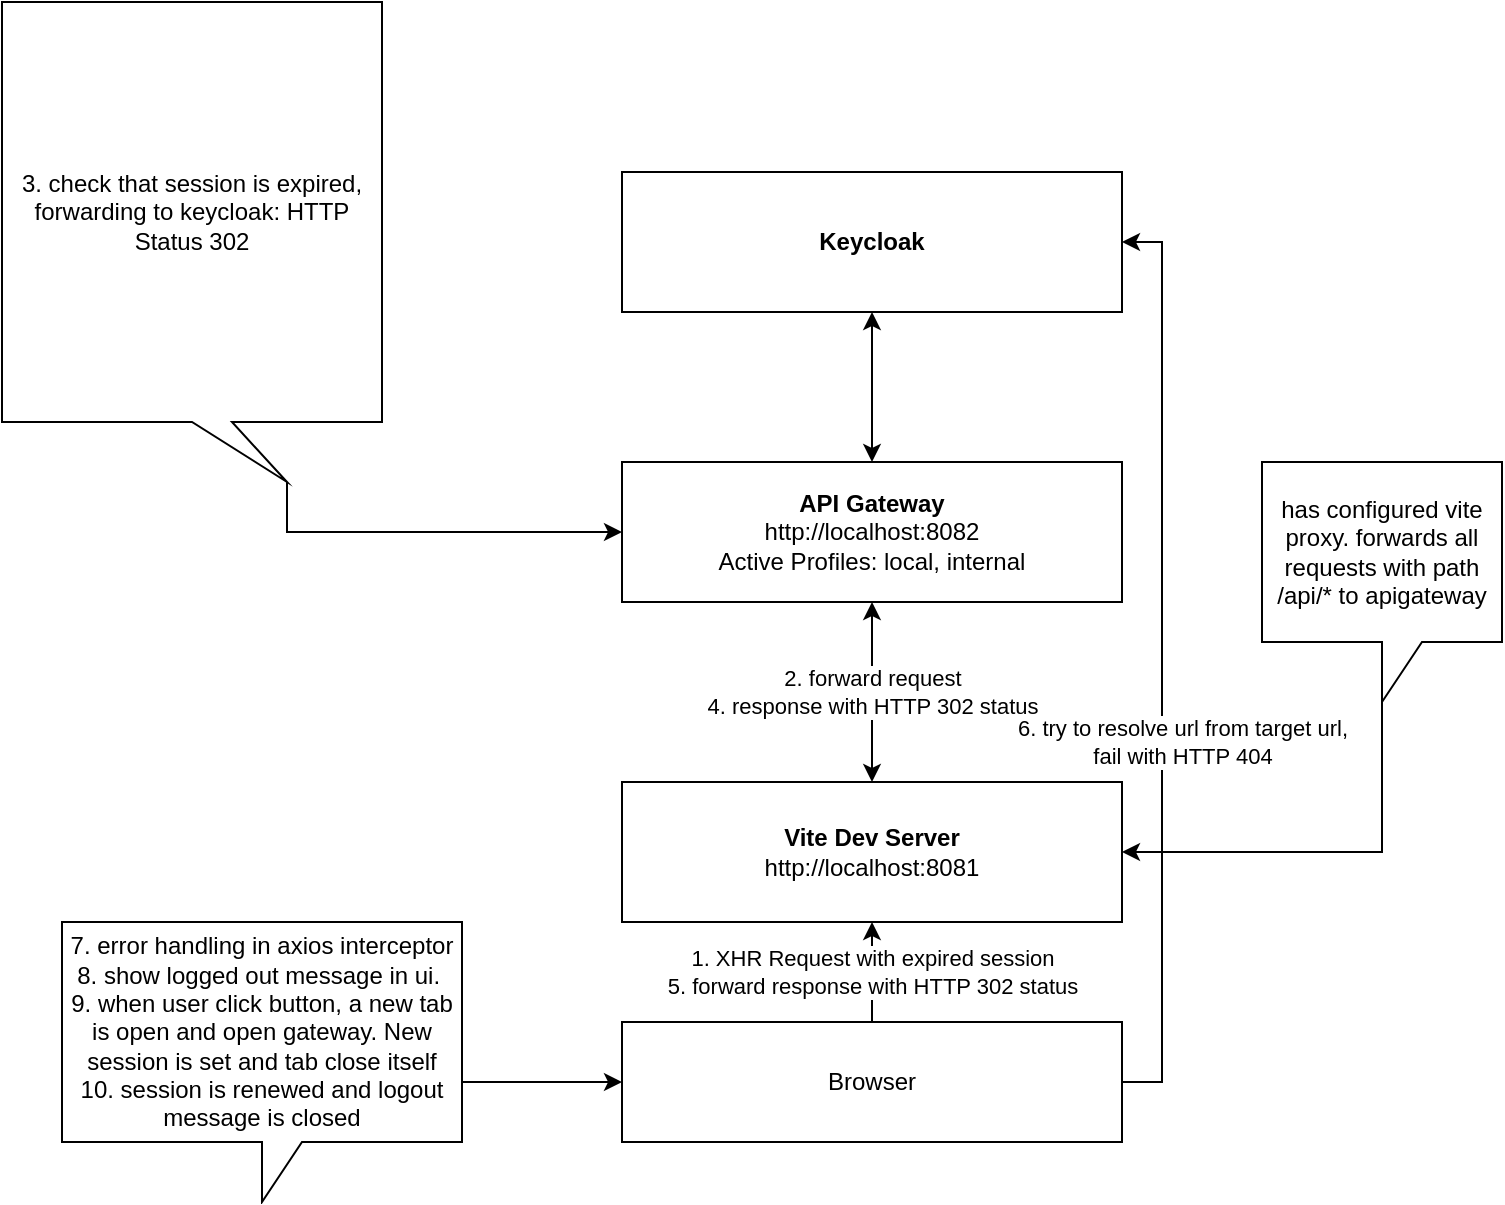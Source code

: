 <mxfile version="20.8.16" type="device"><diagram name="Seite-1" id="m4-pusd7IShdVq7fMijp"><mxGraphModel dx="1562" dy="917" grid="1" gridSize="10" guides="1" tooltips="1" connect="1" arrows="1" fold="1" page="1" pageScale="1" pageWidth="827" pageHeight="1169" math="0" shadow="0"><root><mxCell id="0"/><mxCell id="1" parent="0"/><mxCell id="02bmFxfarPQiqMCaBxPC-16" value="2. forward request&lt;br&gt;4. response with HTTP 302 status" style="edgeStyle=orthogonalEdgeStyle;rounded=0;orthogonalLoop=1;jettySize=auto;html=1;exitX=0.5;exitY=0;exitDx=0;exitDy=0;entryX=0.5;entryY=1;entryDx=0;entryDy=0;startArrow=classic;startFill=1;" parent="1" source="02bmFxfarPQiqMCaBxPC-1" target="02bmFxfarPQiqMCaBxPC-3" edge="1"><mxGeometry relative="1" as="geometry"/></mxCell><mxCell id="02bmFxfarPQiqMCaBxPC-1" value="&lt;b&gt;Vite Dev Server&lt;/b&gt;&lt;br&gt;http://localhost:8081" style="rounded=0;whiteSpace=wrap;html=1;" parent="1" vertex="1"><mxGeometry x="360" y="450" width="250" height="70" as="geometry"/></mxCell><mxCell id="qSjHuLQ9oOtcpc3WOHUM-1" value="1. XHR Request with expired session&lt;br&gt;5. forward response with HTTP 302 status" style="edgeStyle=orthogonalEdgeStyle;rounded=0;orthogonalLoop=1;jettySize=auto;html=1;exitX=0.5;exitY=0;exitDx=0;exitDy=0;entryX=0.5;entryY=1;entryDx=0;entryDy=0;" edge="1" parent="1" source="02bmFxfarPQiqMCaBxPC-2" target="02bmFxfarPQiqMCaBxPC-1"><mxGeometry relative="1" as="geometry"/></mxCell><mxCell id="qSjHuLQ9oOtcpc3WOHUM-2" style="edgeStyle=orthogonalEdgeStyle;rounded=0;orthogonalLoop=1;jettySize=auto;html=1;exitX=1;exitY=0.5;exitDx=0;exitDy=0;entryX=1;entryY=0.5;entryDx=0;entryDy=0;startArrow=none;startFill=0;" edge="1" parent="1" source="02bmFxfarPQiqMCaBxPC-2" target="02bmFxfarPQiqMCaBxPC-5"><mxGeometry relative="1" as="geometry"/></mxCell><mxCell id="qSjHuLQ9oOtcpc3WOHUM-5" value="6. try to resolve url from target url, &lt;br&gt;fail with HTTP 404" style="edgeLabel;html=1;align=center;verticalAlign=middle;resizable=0;points=[];" vertex="1" connectable="0" parent="qSjHuLQ9oOtcpc3WOHUM-2"><mxGeometry x="-0.157" y="1" relative="1" as="geometry"><mxPoint x="11" y="4" as="offset"/></mxGeometry></mxCell><mxCell id="02bmFxfarPQiqMCaBxPC-2" value="Browser" style="rounded=0;whiteSpace=wrap;html=1;" parent="1" vertex="1"><mxGeometry x="360" y="570" width="250" height="60" as="geometry"/></mxCell><mxCell id="02bmFxfarPQiqMCaBxPC-11" style="edgeStyle=orthogonalEdgeStyle;rounded=0;orthogonalLoop=1;jettySize=auto;html=1;exitX=0.5;exitY=0;exitDx=0;exitDy=0;startArrow=classic;startFill=1;" parent="1" source="02bmFxfarPQiqMCaBxPC-3" target="02bmFxfarPQiqMCaBxPC-5" edge="1"><mxGeometry relative="1" as="geometry"/></mxCell><mxCell id="02bmFxfarPQiqMCaBxPC-3" value="&lt;b&gt;API Gateway&lt;/b&gt;&lt;br&gt;http://localhost:8082&lt;br&gt;Active Profiles: local, internal" style="rounded=0;whiteSpace=wrap;html=1;" parent="1" vertex="1"><mxGeometry x="360" y="290" width="250" height="70" as="geometry"/></mxCell><mxCell id="02bmFxfarPQiqMCaBxPC-5" value="&lt;b&gt;Keycloak&lt;/b&gt;" style="rounded=0;whiteSpace=wrap;html=1;" parent="1" vertex="1"><mxGeometry x="360" y="145" width="250" height="70" as="geometry"/></mxCell><mxCell id="02bmFxfarPQiqMCaBxPC-9" style="edgeStyle=orthogonalEdgeStyle;rounded=0;orthogonalLoop=1;jettySize=auto;html=1;exitX=0;exitY=0;exitDx=142.5;exitDy=240;exitPerimeter=0;entryX=0;entryY=0.5;entryDx=0;entryDy=0;" parent="1" source="02bmFxfarPQiqMCaBxPC-8" target="02bmFxfarPQiqMCaBxPC-3" edge="1"><mxGeometry relative="1" as="geometry"/></mxCell><mxCell id="02bmFxfarPQiqMCaBxPC-8" value="3. check that session is expired, forwarding to keycloak: HTTP Status 302" style="shape=callout;whiteSpace=wrap;html=1;perimeter=calloutPerimeter;position2=0.75;" parent="1" vertex="1"><mxGeometry x="50" y="60" width="190" height="240" as="geometry"/></mxCell><mxCell id="02bmFxfarPQiqMCaBxPC-18" style="edgeStyle=orthogonalEdgeStyle;rounded=0;orthogonalLoop=1;jettySize=auto;html=1;exitX=0;exitY=0;exitDx=60;exitDy=120;exitPerimeter=0;entryX=1;entryY=0.5;entryDx=0;entryDy=0;startArrow=none;startFill=0;" parent="1" source="02bmFxfarPQiqMCaBxPC-17" target="02bmFxfarPQiqMCaBxPC-1" edge="1"><mxGeometry relative="1" as="geometry"/></mxCell><mxCell id="02bmFxfarPQiqMCaBxPC-17" value="has configured vite proxy. forwards all requests with path /api/* to apigateway" style="shape=callout;whiteSpace=wrap;html=1;perimeter=calloutPerimeter;" parent="1" vertex="1"><mxGeometry x="680" y="290" width="120" height="120" as="geometry"/></mxCell><mxCell id="qSjHuLQ9oOtcpc3WOHUM-4" style="edgeStyle=orthogonalEdgeStyle;rounded=0;orthogonalLoop=1;jettySize=auto;html=1;exitX=0;exitY=0;exitDx=60;exitDy=80;exitPerimeter=0;entryX=0;entryY=0.5;entryDx=0;entryDy=0;startArrow=none;startFill=0;" edge="1" parent="1" source="qSjHuLQ9oOtcpc3WOHUM-3" target="02bmFxfarPQiqMCaBxPC-2"><mxGeometry relative="1" as="geometry"/></mxCell><mxCell id="qSjHuLQ9oOtcpc3WOHUM-3" value="7. error handling in axios interceptor&lt;br&gt;8. show logged out message in ui.&amp;nbsp;&lt;br&gt;9. when user click button, a new tab is open and open gateway. New session is set and tab close itself&lt;br&gt;10. session is renewed and logout message is closed" style="shape=callout;whiteSpace=wrap;html=1;perimeter=calloutPerimeter;" vertex="1" parent="1"><mxGeometry x="80" y="520" width="200" height="140" as="geometry"/></mxCell></root></mxGraphModel></diagram></mxfile>